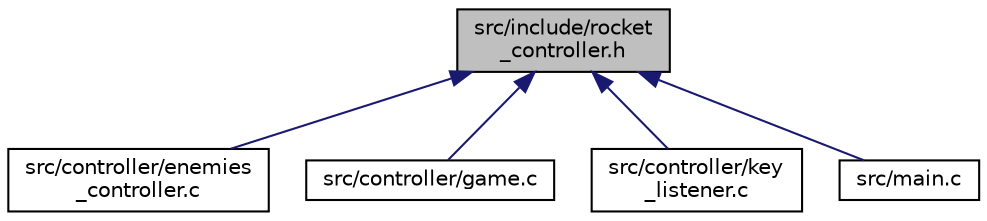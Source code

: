 digraph "src/include/rocket_controller.h"
{
 // LATEX_PDF_SIZE
  edge [fontname="Helvetica",fontsize="10",labelfontname="Helvetica",labelfontsize="10"];
  node [fontname="Helvetica",fontsize="10",shape=record];
  Node1 [label="src/include/rocket\l_controller.h",height=0.2,width=0.4,color="black", fillcolor="grey75", style="filled", fontcolor="black",tooltip=" "];
  Node1 -> Node2 [dir="back",color="midnightblue",fontsize="10",style="solid",fontname="Helvetica"];
  Node2 [label="src/controller/enemies\l_controller.c",height=0.2,width=0.4,color="black", fillcolor="white", style="filled",URL="$enemies__controller_8c.html",tooltip="It's the controller of the enemies."];
  Node1 -> Node3 [dir="back",color="midnightblue",fontsize="10",style="solid",fontname="Helvetica"];
  Node3 [label="src/controller/game.c",height=0.2,width=0.4,color="black", fillcolor="white", style="filled",URL="$game_8c.html",tooltip="It's the controller of the structure game and the utils functions."];
  Node1 -> Node4 [dir="back",color="midnightblue",fontsize="10",style="solid",fontname="Helvetica"];
  Node4 [label="src/controller/key\l_listener.c",height=0.2,width=0.4,color="black", fillcolor="white", style="filled",URL="$key__listener_8c.html",tooltip="It's the keyboard listener of the game."];
  Node1 -> Node5 [dir="back",color="midnightblue",fontsize="10",style="solid",fontname="Helvetica"];
  Node5 [label="src/main.c",height=0.2,width=0.4,color="black", fillcolor="white", style="filled",URL="$main_8c.html",tooltip="Main file of the project."];
}
